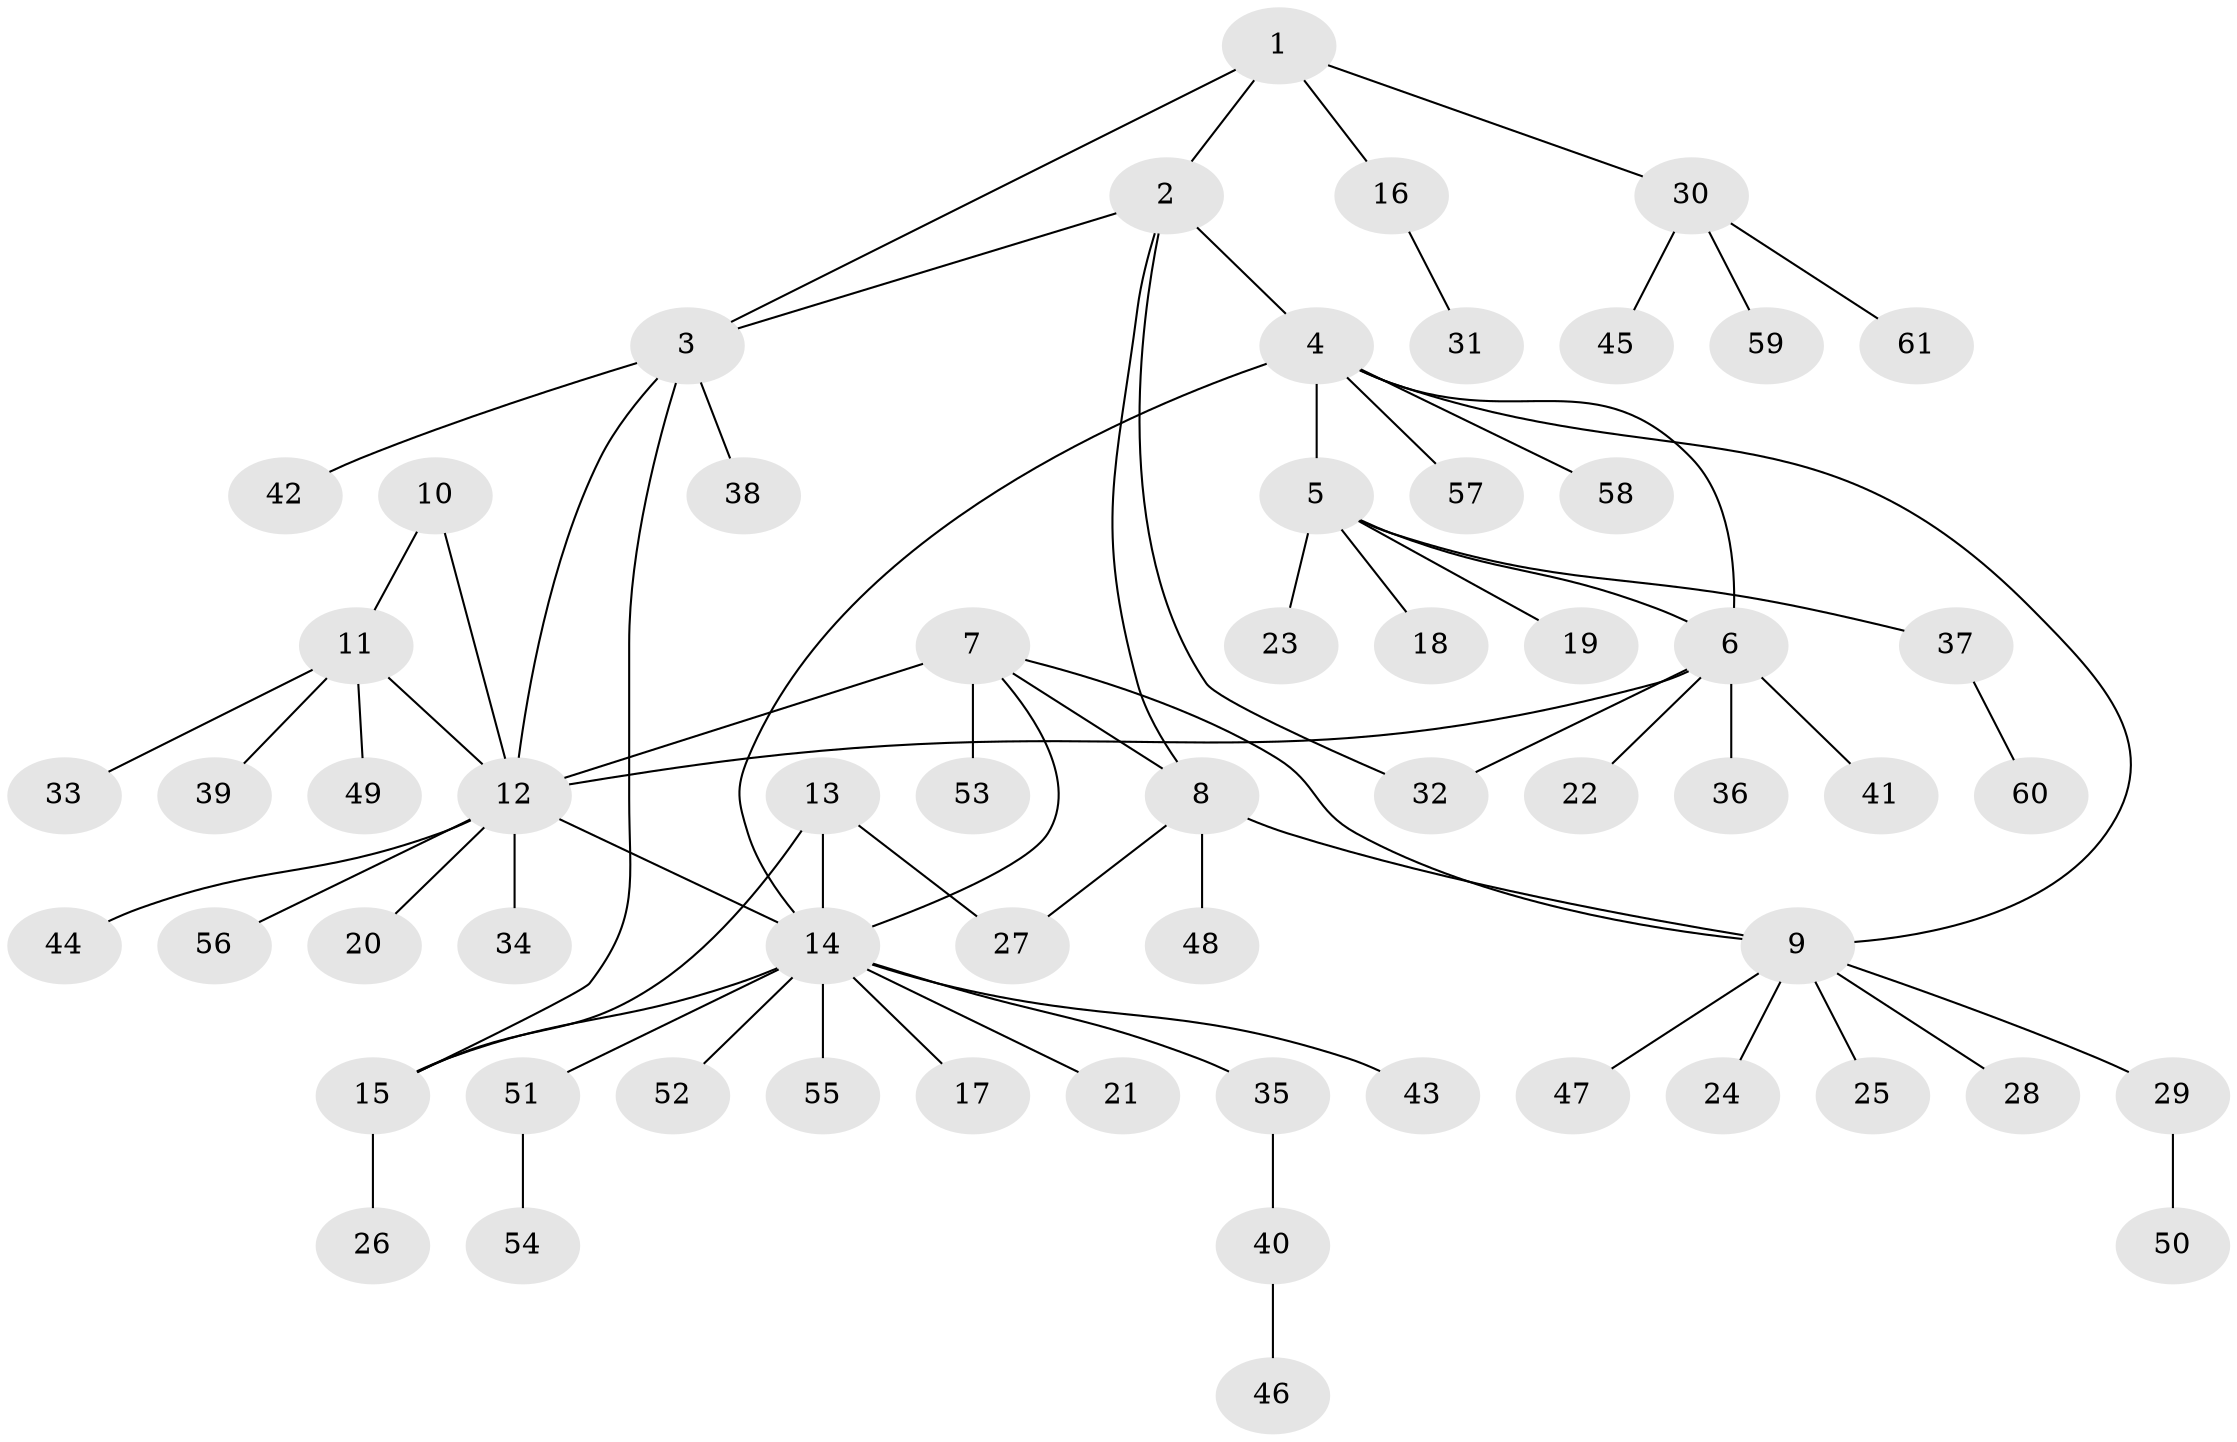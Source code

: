 // coarse degree distribution, {6: 0.06976744186046512, 4: 0.06976744186046512, 5: 0.023255813953488372, 3: 0.09302325581395349, 7: 0.023255813953488372, 2: 0.06976744186046512, 19: 0.023255813953488372, 1: 0.627906976744186}
// Generated by graph-tools (version 1.1) at 2025/42/03/06/25 10:42:09]
// undirected, 61 vertices, 73 edges
graph export_dot {
graph [start="1"]
  node [color=gray90,style=filled];
  1;
  2;
  3;
  4;
  5;
  6;
  7;
  8;
  9;
  10;
  11;
  12;
  13;
  14;
  15;
  16;
  17;
  18;
  19;
  20;
  21;
  22;
  23;
  24;
  25;
  26;
  27;
  28;
  29;
  30;
  31;
  32;
  33;
  34;
  35;
  36;
  37;
  38;
  39;
  40;
  41;
  42;
  43;
  44;
  45;
  46;
  47;
  48;
  49;
  50;
  51;
  52;
  53;
  54;
  55;
  56;
  57;
  58;
  59;
  60;
  61;
  1 -- 2;
  1 -- 3;
  1 -- 16;
  1 -- 30;
  2 -- 3;
  2 -- 4;
  2 -- 8;
  2 -- 32;
  3 -- 12;
  3 -- 15;
  3 -- 38;
  3 -- 42;
  4 -- 5;
  4 -- 6;
  4 -- 9;
  4 -- 14;
  4 -- 57;
  4 -- 58;
  5 -- 6;
  5 -- 18;
  5 -- 19;
  5 -- 23;
  5 -- 37;
  6 -- 12;
  6 -- 22;
  6 -- 32;
  6 -- 36;
  6 -- 41;
  7 -- 8;
  7 -- 9;
  7 -- 12;
  7 -- 14;
  7 -- 53;
  8 -- 9;
  8 -- 27;
  8 -- 48;
  9 -- 24;
  9 -- 25;
  9 -- 28;
  9 -- 29;
  9 -- 47;
  10 -- 11;
  10 -- 12;
  11 -- 12;
  11 -- 33;
  11 -- 39;
  11 -- 49;
  12 -- 14;
  12 -- 20;
  12 -- 34;
  12 -- 44;
  12 -- 56;
  13 -- 14;
  13 -- 15;
  13 -- 27;
  14 -- 15;
  14 -- 17;
  14 -- 21;
  14 -- 35;
  14 -- 43;
  14 -- 51;
  14 -- 52;
  14 -- 55;
  15 -- 26;
  16 -- 31;
  29 -- 50;
  30 -- 45;
  30 -- 59;
  30 -- 61;
  35 -- 40;
  37 -- 60;
  40 -- 46;
  51 -- 54;
}
